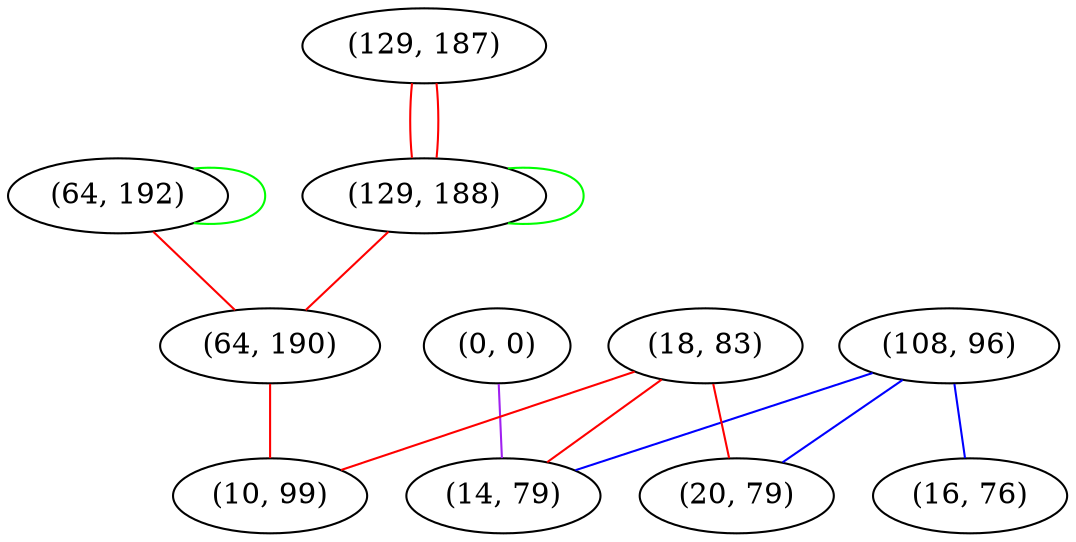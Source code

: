 graph "" {
"(64, 192)";
"(108, 96)";
"(129, 187)";
"(0, 0)";
"(18, 83)";
"(129, 188)";
"(64, 190)";
"(14, 79)";
"(20, 79)";
"(10, 99)";
"(16, 76)";
"(64, 192)" -- "(64, 190)"  [color=red, key=0, weight=1];
"(64, 192)" -- "(64, 192)"  [color=green, key=0, weight=2];
"(108, 96)" -- "(20, 79)"  [color=blue, key=0, weight=3];
"(108, 96)" -- "(14, 79)"  [color=blue, key=0, weight=3];
"(108, 96)" -- "(16, 76)"  [color=blue, key=0, weight=3];
"(129, 187)" -- "(129, 188)"  [color=red, key=0, weight=1];
"(129, 187)" -- "(129, 188)"  [color=red, key=1, weight=1];
"(0, 0)" -- "(14, 79)"  [color=purple, key=0, weight=4];
"(18, 83)" -- "(10, 99)"  [color=red, key=0, weight=1];
"(18, 83)" -- "(20, 79)"  [color=red, key=0, weight=1];
"(18, 83)" -- "(14, 79)"  [color=red, key=0, weight=1];
"(129, 188)" -- "(64, 190)"  [color=red, key=0, weight=1];
"(129, 188)" -- "(129, 188)"  [color=green, key=0, weight=2];
"(64, 190)" -- "(10, 99)"  [color=red, key=0, weight=1];
}

